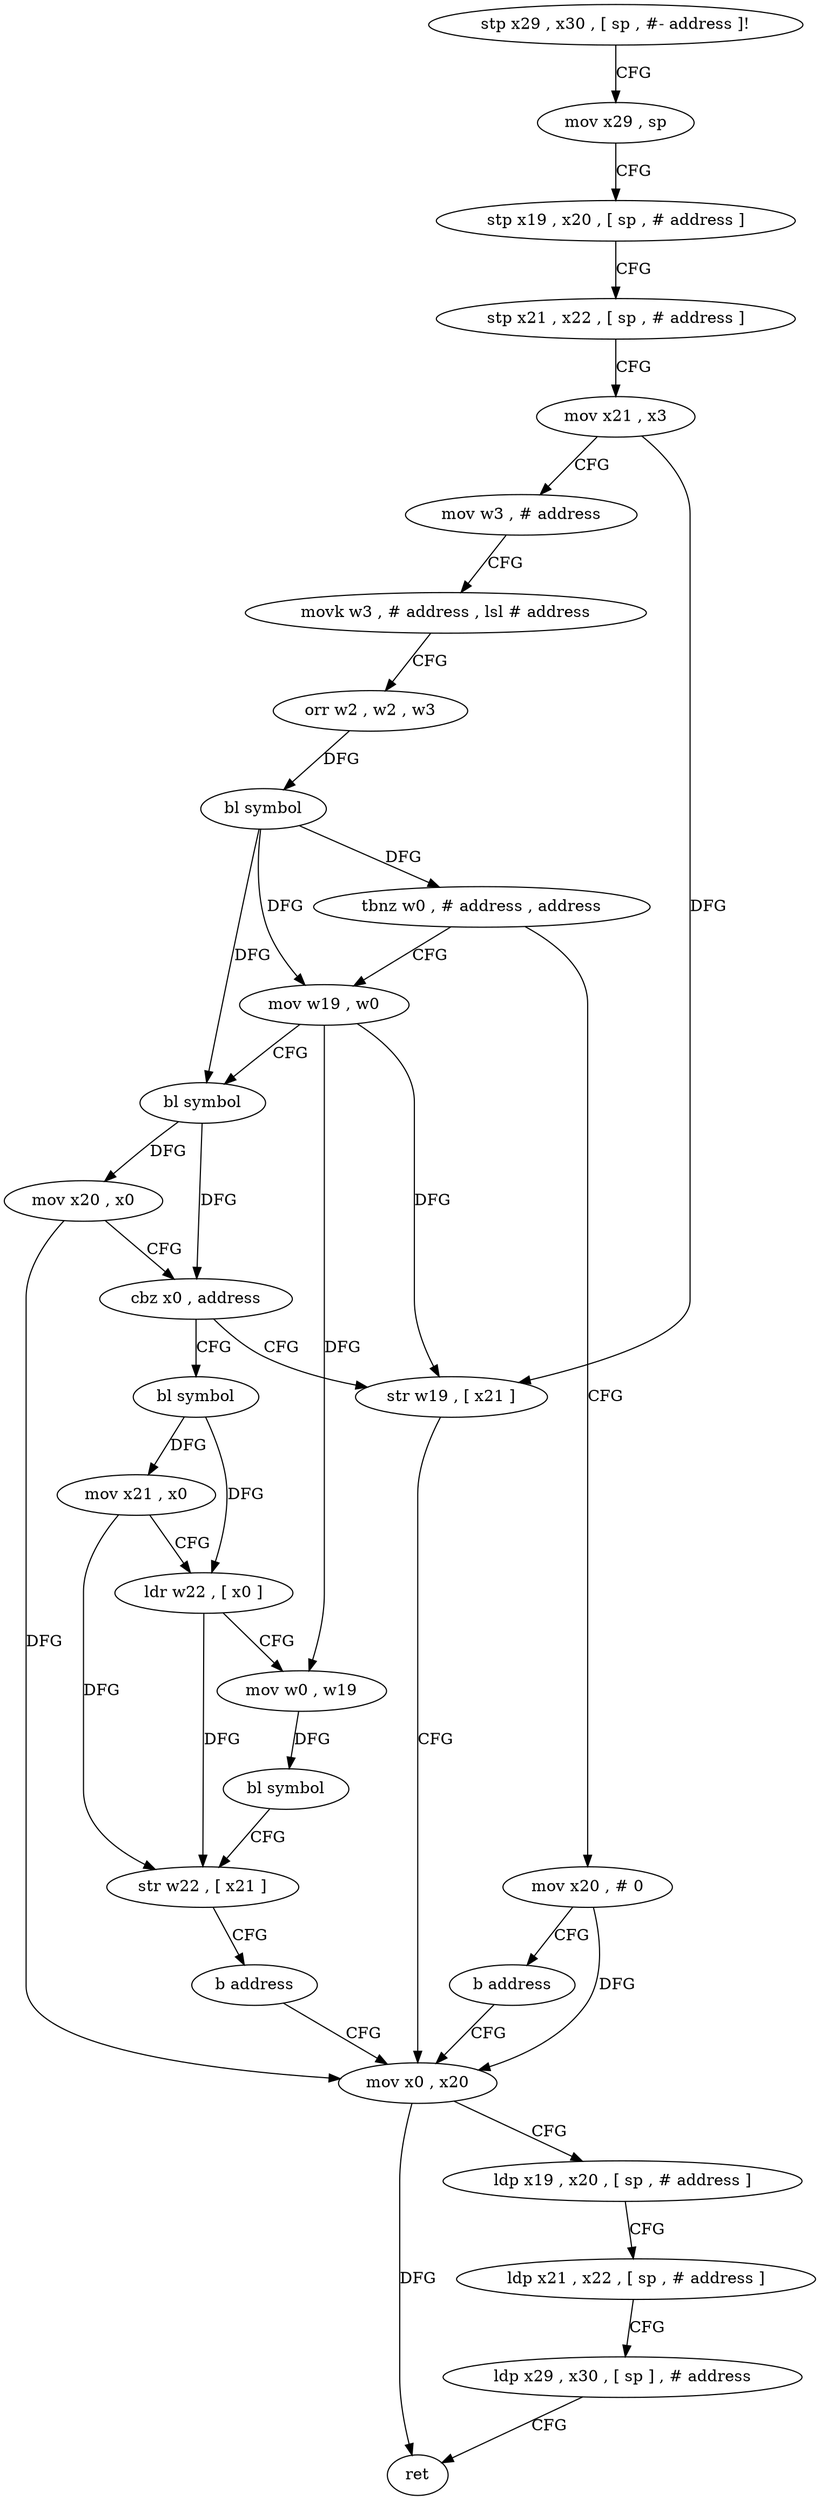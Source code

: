 digraph "func" {
"4298552" [label = "stp x29 , x30 , [ sp , #- address ]!" ]
"4298556" [label = "mov x29 , sp" ]
"4298560" [label = "stp x19 , x20 , [ sp , # address ]" ]
"4298564" [label = "stp x21 , x22 , [ sp , # address ]" ]
"4298568" [label = "mov x21 , x3" ]
"4298572" [label = "mov w3 , # address" ]
"4298576" [label = "movk w3 , # address , lsl # address" ]
"4298580" [label = "orr w2 , w2 , w3" ]
"4298584" [label = "bl symbol" ]
"4298588" [label = "tbnz w0 , # address , address" ]
"4298660" [label = "mov x20 , # 0" ]
"4298592" [label = "mov w19 , w0" ]
"4298664" [label = "b address" ]
"4298612" [label = "mov x0 , x20" ]
"4298596" [label = "bl symbol" ]
"4298600" [label = "mov x20 , x0" ]
"4298604" [label = "cbz x0 , address" ]
"4298632" [label = "bl symbol" ]
"4298608" [label = "str w19 , [ x21 ]" ]
"4298616" [label = "ldp x19 , x20 , [ sp , # address ]" ]
"4298620" [label = "ldp x21 , x22 , [ sp , # address ]" ]
"4298624" [label = "ldp x29 , x30 , [ sp ] , # address" ]
"4298628" [label = "ret" ]
"4298636" [label = "mov x21 , x0" ]
"4298640" [label = "ldr w22 , [ x0 ]" ]
"4298644" [label = "mov w0 , w19" ]
"4298648" [label = "bl symbol" ]
"4298652" [label = "str w22 , [ x21 ]" ]
"4298656" [label = "b address" ]
"4298552" -> "4298556" [ label = "CFG" ]
"4298556" -> "4298560" [ label = "CFG" ]
"4298560" -> "4298564" [ label = "CFG" ]
"4298564" -> "4298568" [ label = "CFG" ]
"4298568" -> "4298572" [ label = "CFG" ]
"4298568" -> "4298608" [ label = "DFG" ]
"4298572" -> "4298576" [ label = "CFG" ]
"4298576" -> "4298580" [ label = "CFG" ]
"4298580" -> "4298584" [ label = "DFG" ]
"4298584" -> "4298588" [ label = "DFG" ]
"4298584" -> "4298592" [ label = "DFG" ]
"4298584" -> "4298596" [ label = "DFG" ]
"4298588" -> "4298660" [ label = "CFG" ]
"4298588" -> "4298592" [ label = "CFG" ]
"4298660" -> "4298664" [ label = "CFG" ]
"4298660" -> "4298612" [ label = "DFG" ]
"4298592" -> "4298596" [ label = "CFG" ]
"4298592" -> "4298644" [ label = "DFG" ]
"4298592" -> "4298608" [ label = "DFG" ]
"4298664" -> "4298612" [ label = "CFG" ]
"4298612" -> "4298616" [ label = "CFG" ]
"4298612" -> "4298628" [ label = "DFG" ]
"4298596" -> "4298600" [ label = "DFG" ]
"4298596" -> "4298604" [ label = "DFG" ]
"4298600" -> "4298604" [ label = "CFG" ]
"4298600" -> "4298612" [ label = "DFG" ]
"4298604" -> "4298632" [ label = "CFG" ]
"4298604" -> "4298608" [ label = "CFG" ]
"4298632" -> "4298636" [ label = "DFG" ]
"4298632" -> "4298640" [ label = "DFG" ]
"4298608" -> "4298612" [ label = "CFG" ]
"4298616" -> "4298620" [ label = "CFG" ]
"4298620" -> "4298624" [ label = "CFG" ]
"4298624" -> "4298628" [ label = "CFG" ]
"4298636" -> "4298640" [ label = "CFG" ]
"4298636" -> "4298652" [ label = "DFG" ]
"4298640" -> "4298644" [ label = "CFG" ]
"4298640" -> "4298652" [ label = "DFG" ]
"4298644" -> "4298648" [ label = "DFG" ]
"4298648" -> "4298652" [ label = "CFG" ]
"4298652" -> "4298656" [ label = "CFG" ]
"4298656" -> "4298612" [ label = "CFG" ]
}
